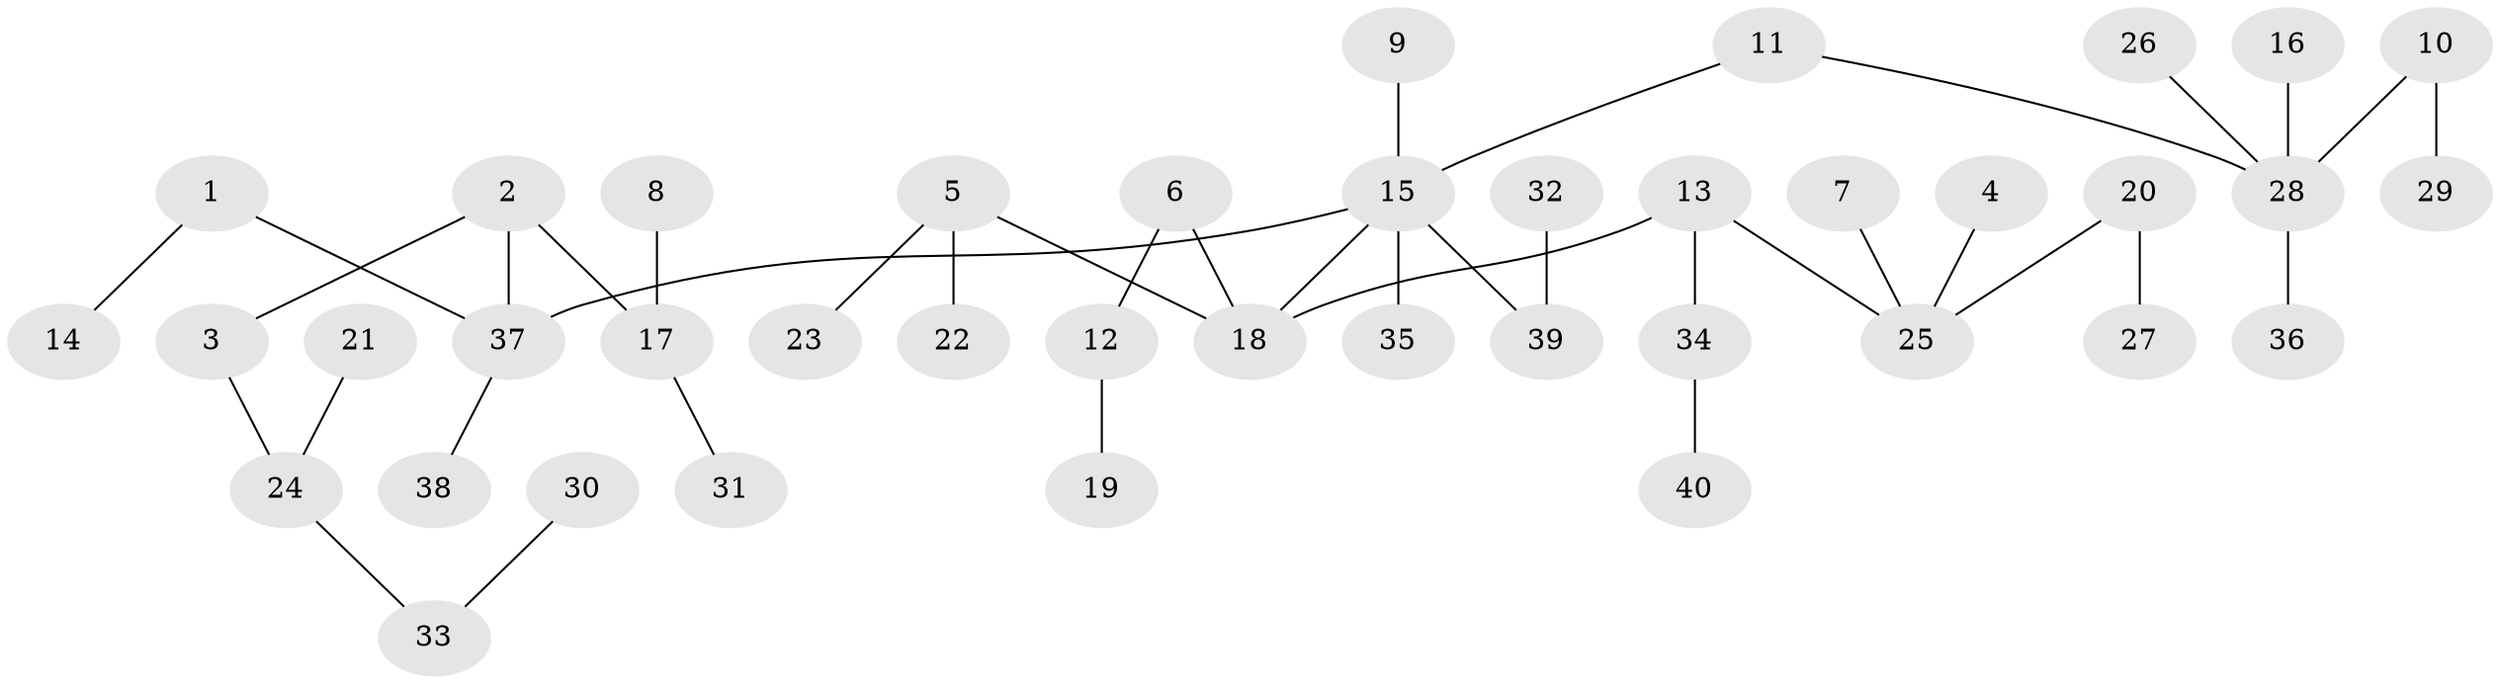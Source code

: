 // original degree distribution, {2: 0.24050632911392406, 6: 0.05063291139240506, 3: 0.11392405063291139, 4: 0.05063291139240506, 5: 0.02531645569620253, 1: 0.5189873417721519}
// Generated by graph-tools (version 1.1) at 2025/02/03/09/25 03:02:29]
// undirected, 40 vertices, 39 edges
graph export_dot {
graph [start="1"]
  node [color=gray90,style=filled];
  1;
  2;
  3;
  4;
  5;
  6;
  7;
  8;
  9;
  10;
  11;
  12;
  13;
  14;
  15;
  16;
  17;
  18;
  19;
  20;
  21;
  22;
  23;
  24;
  25;
  26;
  27;
  28;
  29;
  30;
  31;
  32;
  33;
  34;
  35;
  36;
  37;
  38;
  39;
  40;
  1 -- 14 [weight=1.0];
  1 -- 37 [weight=1.0];
  2 -- 3 [weight=1.0];
  2 -- 17 [weight=1.0];
  2 -- 37 [weight=1.0];
  3 -- 24 [weight=1.0];
  4 -- 25 [weight=1.0];
  5 -- 18 [weight=1.0];
  5 -- 22 [weight=1.0];
  5 -- 23 [weight=1.0];
  6 -- 12 [weight=1.0];
  6 -- 18 [weight=1.0];
  7 -- 25 [weight=1.0];
  8 -- 17 [weight=1.0];
  9 -- 15 [weight=1.0];
  10 -- 28 [weight=1.0];
  10 -- 29 [weight=1.0];
  11 -- 15 [weight=1.0];
  11 -- 28 [weight=1.0];
  12 -- 19 [weight=1.0];
  13 -- 18 [weight=1.0];
  13 -- 25 [weight=1.0];
  13 -- 34 [weight=1.0];
  15 -- 18 [weight=1.0];
  15 -- 35 [weight=1.0];
  15 -- 37 [weight=1.0];
  15 -- 39 [weight=1.0];
  16 -- 28 [weight=1.0];
  17 -- 31 [weight=1.0];
  20 -- 25 [weight=1.0];
  20 -- 27 [weight=1.0];
  21 -- 24 [weight=1.0];
  24 -- 33 [weight=1.0];
  26 -- 28 [weight=1.0];
  28 -- 36 [weight=1.0];
  30 -- 33 [weight=1.0];
  32 -- 39 [weight=1.0];
  34 -- 40 [weight=1.0];
  37 -- 38 [weight=1.0];
}
